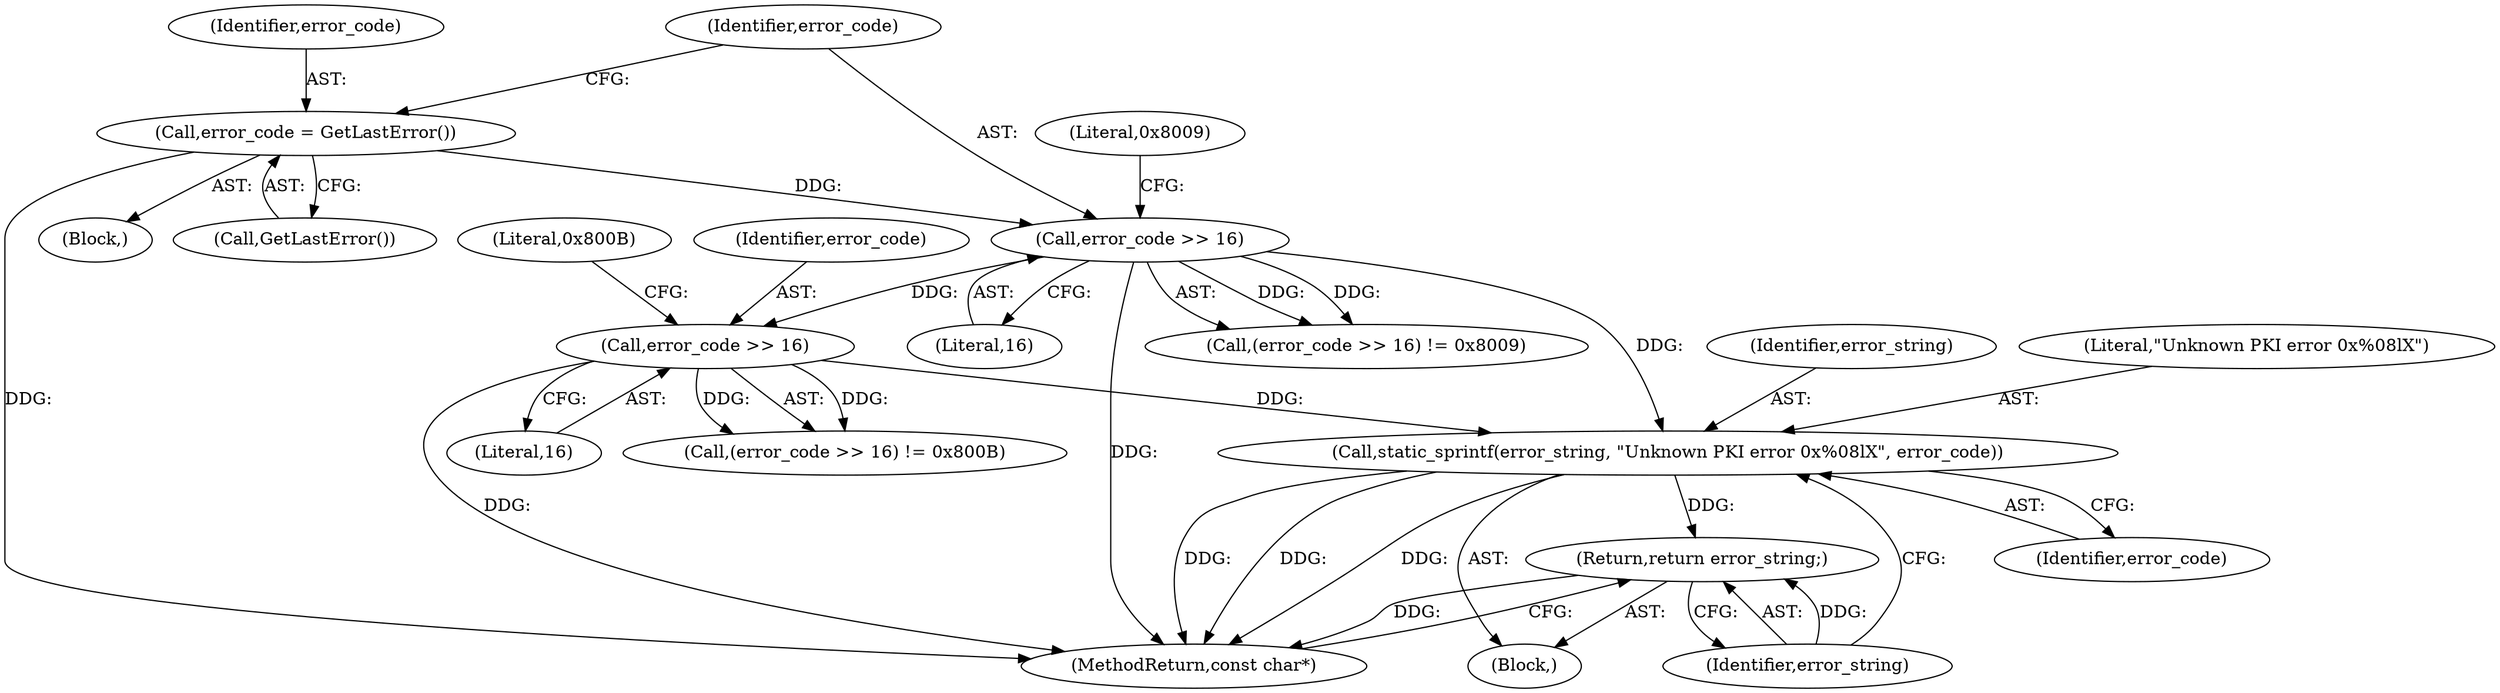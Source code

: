 digraph "0_rufus_c3c39f7f8a11f612c4ebf7affce25ec6928eb1cb_0@API" {
"1000214" [label="(Call,static_sprintf(error_string, \"Unknown PKI error 0x%08lX\", error_code))"];
"1000116" [label="(Call,error_code >> 16)"];
"1000111" [label="(Call,error_code >> 16)"];
"1000105" [label="(Call,error_code = GetLastError())"];
"1000218" [label="(Return,return error_string;)"];
"1000218" [label="(Return,return error_string;)"];
"1000112" [label="(Identifier,error_code)"];
"1000217" [label="(Identifier,error_code)"];
"1000115" [label="(Call,(error_code >> 16) != 0x800B)"];
"1000116" [label="(Call,error_code >> 16)"];
"1000114" [label="(Literal,0x8009)"];
"1000110" [label="(Call,(error_code >> 16) != 0x8009)"];
"1000118" [label="(Literal,16)"];
"1000113" [label="(Literal,16)"];
"1000111" [label="(Call,error_code >> 16)"];
"1000119" [label="(Literal,0x800B)"];
"1000117" [label="(Identifier,error_code)"];
"1000105" [label="(Call,error_code = GetLastError())"];
"1000220" [label="(MethodReturn,const char*)"];
"1000214" [label="(Call,static_sprintf(error_string, \"Unknown PKI error 0x%08lX\", error_code))"];
"1000219" [label="(Identifier,error_string)"];
"1000102" [label="(Block,)"];
"1000215" [label="(Identifier,error_string)"];
"1000107" [label="(Call,GetLastError())"];
"1000106" [label="(Identifier,error_code)"];
"1000124" [label="(Block,)"];
"1000216" [label="(Literal,\"Unknown PKI error 0x%08lX\")"];
"1000214" -> "1000124"  [label="AST: "];
"1000214" -> "1000217"  [label="CFG: "];
"1000215" -> "1000214"  [label="AST: "];
"1000216" -> "1000214"  [label="AST: "];
"1000217" -> "1000214"  [label="AST: "];
"1000219" -> "1000214"  [label="CFG: "];
"1000214" -> "1000220"  [label="DDG: "];
"1000214" -> "1000220"  [label="DDG: "];
"1000214" -> "1000220"  [label="DDG: "];
"1000116" -> "1000214"  [label="DDG: "];
"1000111" -> "1000214"  [label="DDG: "];
"1000214" -> "1000218"  [label="DDG: "];
"1000116" -> "1000115"  [label="AST: "];
"1000116" -> "1000118"  [label="CFG: "];
"1000117" -> "1000116"  [label="AST: "];
"1000118" -> "1000116"  [label="AST: "];
"1000119" -> "1000116"  [label="CFG: "];
"1000116" -> "1000220"  [label="DDG: "];
"1000116" -> "1000115"  [label="DDG: "];
"1000116" -> "1000115"  [label="DDG: "];
"1000111" -> "1000116"  [label="DDG: "];
"1000111" -> "1000110"  [label="AST: "];
"1000111" -> "1000113"  [label="CFG: "];
"1000112" -> "1000111"  [label="AST: "];
"1000113" -> "1000111"  [label="AST: "];
"1000114" -> "1000111"  [label="CFG: "];
"1000111" -> "1000220"  [label="DDG: "];
"1000111" -> "1000110"  [label="DDG: "];
"1000111" -> "1000110"  [label="DDG: "];
"1000105" -> "1000111"  [label="DDG: "];
"1000105" -> "1000102"  [label="AST: "];
"1000105" -> "1000107"  [label="CFG: "];
"1000106" -> "1000105"  [label="AST: "];
"1000107" -> "1000105"  [label="AST: "];
"1000112" -> "1000105"  [label="CFG: "];
"1000105" -> "1000220"  [label="DDG: "];
"1000218" -> "1000124"  [label="AST: "];
"1000218" -> "1000219"  [label="CFG: "];
"1000219" -> "1000218"  [label="AST: "];
"1000220" -> "1000218"  [label="CFG: "];
"1000218" -> "1000220"  [label="DDG: "];
"1000219" -> "1000218"  [label="DDG: "];
}

